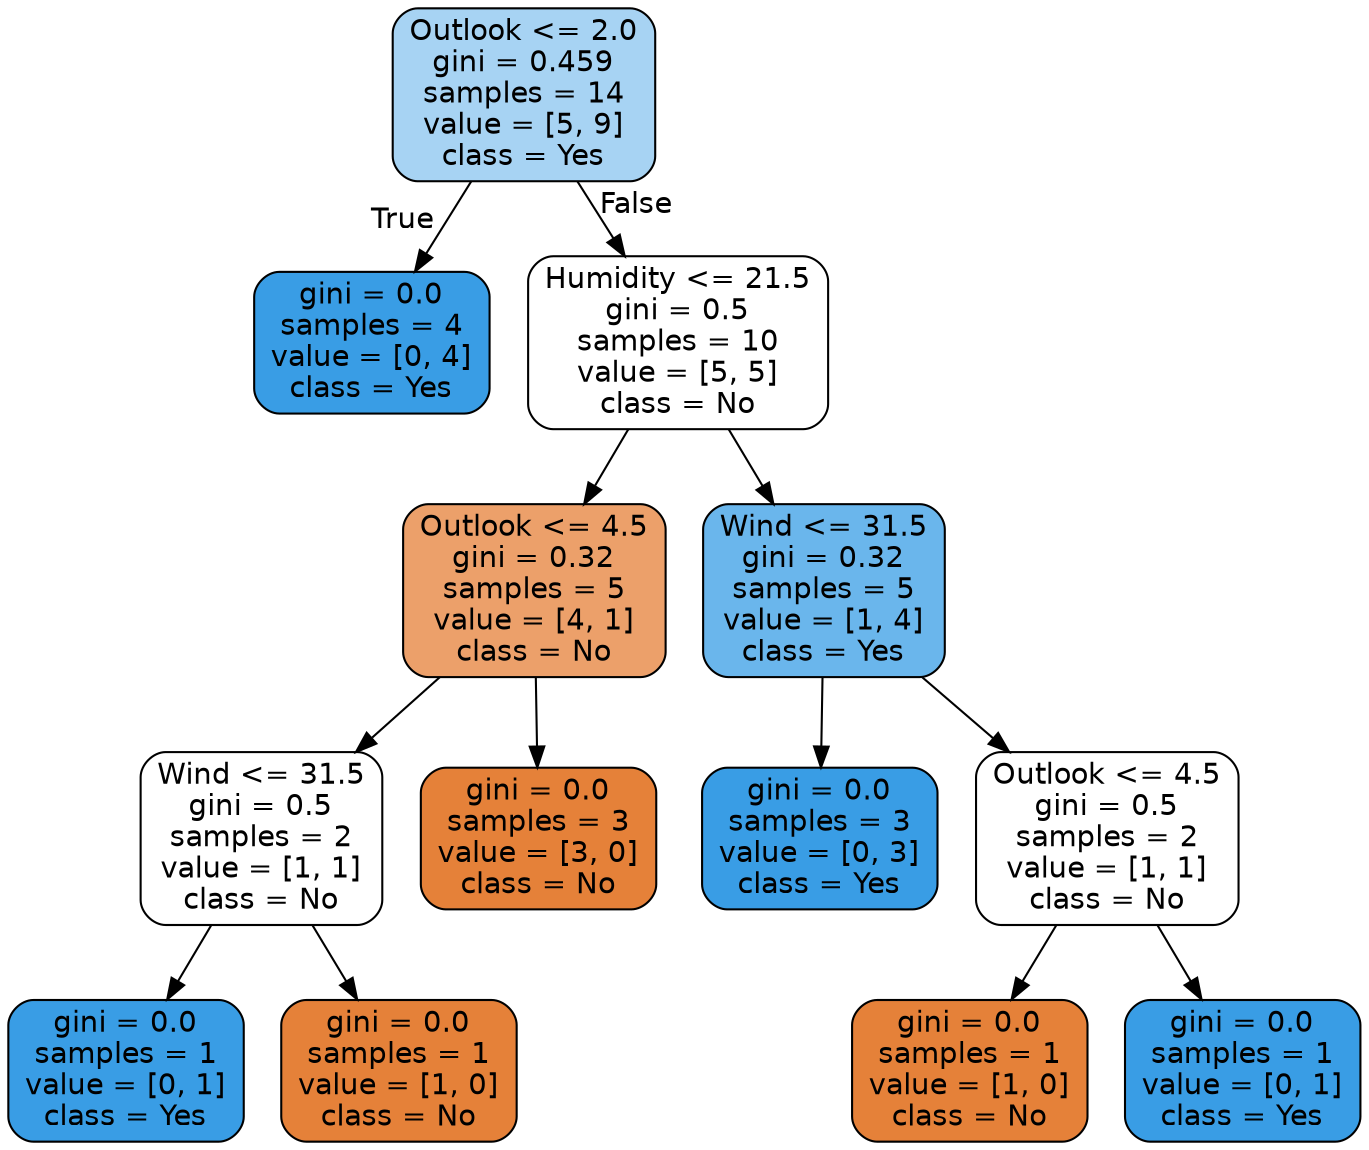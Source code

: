 digraph Tree {
node [shape=box, style="filled, rounded", color="black", fontname=helvetica] ;
edge [fontname=helvetica] ;
0 [label="Outlook <= 2.0\ngini = 0.459\nsamples = 14\nvalue = [5, 9]\nclass = Yes", fillcolor="#a7d3f3"] ;
1 [label="gini = 0.0\nsamples = 4\nvalue = [0, 4]\nclass = Yes", fillcolor="#399de5"] ;
0 -> 1 [labeldistance=2.5, labelangle=45, headlabel="True"] ;
2 [label="Humidity <= 21.5\ngini = 0.5\nsamples = 10\nvalue = [5, 5]\nclass = No", fillcolor="#ffffff"] ;
0 -> 2 [labeldistance=2.5, labelangle=-45, headlabel="False"] ;
3 [label="Outlook <= 4.5\ngini = 0.32\nsamples = 5\nvalue = [4, 1]\nclass = No", fillcolor="#eca06a"] ;
2 -> 3 ;
4 [label="Wind <= 31.5\ngini = 0.5\nsamples = 2\nvalue = [1, 1]\nclass = No", fillcolor="#ffffff"] ;
3 -> 4 ;
5 [label="gini = 0.0\nsamples = 1\nvalue = [0, 1]\nclass = Yes", fillcolor="#399de5"] ;
4 -> 5 ;
6 [label="gini = 0.0\nsamples = 1\nvalue = [1, 0]\nclass = No", fillcolor="#e58139"] ;
4 -> 6 ;
7 [label="gini = 0.0\nsamples = 3\nvalue = [3, 0]\nclass = No", fillcolor="#e58139"] ;
3 -> 7 ;
8 [label="Wind <= 31.5\ngini = 0.32\nsamples = 5\nvalue = [1, 4]\nclass = Yes", fillcolor="#6ab6ec"] ;
2 -> 8 ;
9 [label="gini = 0.0\nsamples = 3\nvalue = [0, 3]\nclass = Yes", fillcolor="#399de5"] ;
8 -> 9 ;
10 [label="Outlook <= 4.5\ngini = 0.5\nsamples = 2\nvalue = [1, 1]\nclass = No", fillcolor="#ffffff"] ;
8 -> 10 ;
11 [label="gini = 0.0\nsamples = 1\nvalue = [1, 0]\nclass = No", fillcolor="#e58139"] ;
10 -> 11 ;
12 [label="gini = 0.0\nsamples = 1\nvalue = [0, 1]\nclass = Yes", fillcolor="#399de5"] ;
10 -> 12 ;
}